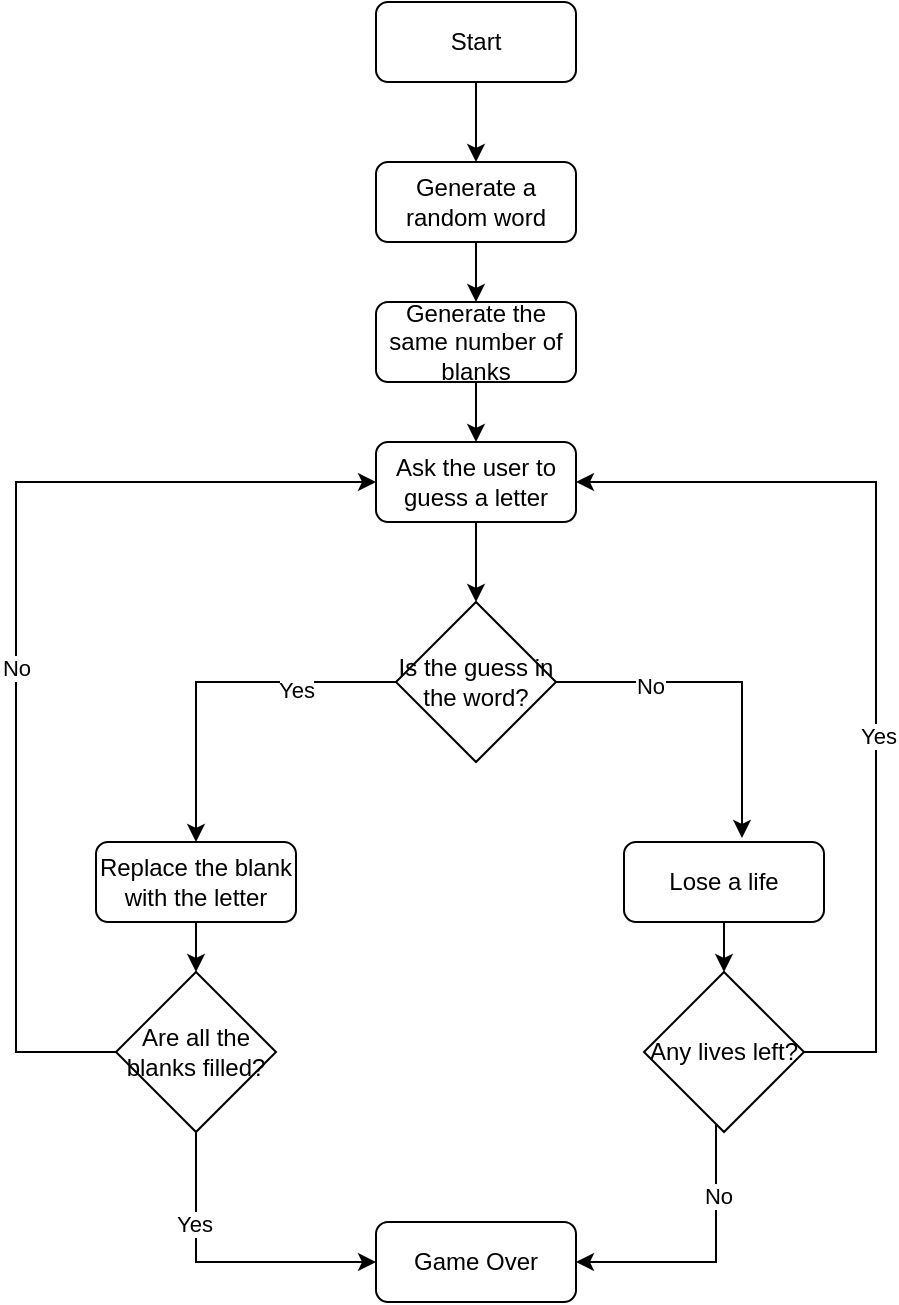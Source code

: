 <mxfile version="24.4.0" type="device">
  <diagram name="Page-1" id="rWS8M4wVrsPVCuwFacmI">
    <mxGraphModel dx="597" dy="642" grid="1" gridSize="10" guides="1" tooltips="1" connect="1" arrows="1" fold="1" page="1" pageScale="1" pageWidth="827" pageHeight="1169" math="0" shadow="0">
      <root>
        <mxCell id="0" />
        <mxCell id="1" parent="0" />
        <mxCell id="Eizu3-5CYj6l6nNDK07D-3" value="" style="edgeStyle=orthogonalEdgeStyle;rounded=0;orthogonalLoop=1;jettySize=auto;html=1;" edge="1" parent="1" source="Eizu3-5CYj6l6nNDK07D-1" target="Eizu3-5CYj6l6nNDK07D-2">
          <mxGeometry relative="1" as="geometry" />
        </mxCell>
        <mxCell id="Eizu3-5CYj6l6nNDK07D-1" value="&lt;div&gt;Start&lt;/div&gt;" style="rounded=1;whiteSpace=wrap;html=1;" vertex="1" parent="1">
          <mxGeometry x="240" y="20" width="100" height="40" as="geometry" />
        </mxCell>
        <mxCell id="Eizu3-5CYj6l6nNDK07D-5" value="" style="edgeStyle=orthogonalEdgeStyle;rounded=0;orthogonalLoop=1;jettySize=auto;html=1;" edge="1" parent="1" source="Eizu3-5CYj6l6nNDK07D-2" target="Eizu3-5CYj6l6nNDK07D-4">
          <mxGeometry relative="1" as="geometry" />
        </mxCell>
        <mxCell id="Eizu3-5CYj6l6nNDK07D-2" value="Generate a random word" style="rounded=1;whiteSpace=wrap;html=1;" vertex="1" parent="1">
          <mxGeometry x="240" y="100" width="100" height="40" as="geometry" />
        </mxCell>
        <mxCell id="Eizu3-5CYj6l6nNDK07D-7" value="" style="edgeStyle=orthogonalEdgeStyle;rounded=0;orthogonalLoop=1;jettySize=auto;html=1;" edge="1" parent="1" source="Eizu3-5CYj6l6nNDK07D-4" target="Eizu3-5CYj6l6nNDK07D-6">
          <mxGeometry relative="1" as="geometry" />
        </mxCell>
        <mxCell id="Eizu3-5CYj6l6nNDK07D-4" value="Generate the same number of blanks" style="rounded=1;whiteSpace=wrap;html=1;" vertex="1" parent="1">
          <mxGeometry x="240" y="170" width="100" height="40" as="geometry" />
        </mxCell>
        <mxCell id="Eizu3-5CYj6l6nNDK07D-9" value="" style="edgeStyle=orthogonalEdgeStyle;rounded=0;orthogonalLoop=1;jettySize=auto;html=1;" edge="1" parent="1" source="Eizu3-5CYj6l6nNDK07D-6" target="Eizu3-5CYj6l6nNDK07D-8">
          <mxGeometry relative="1" as="geometry" />
        </mxCell>
        <mxCell id="Eizu3-5CYj6l6nNDK07D-6" value="Ask the user to guess a letter" style="rounded=1;whiteSpace=wrap;html=1;" vertex="1" parent="1">
          <mxGeometry x="240" y="240" width="100" height="40" as="geometry" />
        </mxCell>
        <mxCell id="Eizu3-5CYj6l6nNDK07D-11" style="edgeStyle=orthogonalEdgeStyle;rounded=0;orthogonalLoop=1;jettySize=auto;html=1;entryX=0.5;entryY=0;entryDx=0;entryDy=0;" edge="1" parent="1" source="Eizu3-5CYj6l6nNDK07D-8" target="Eizu3-5CYj6l6nNDK07D-10">
          <mxGeometry relative="1" as="geometry" />
        </mxCell>
        <mxCell id="Eizu3-5CYj6l6nNDK07D-12" value="Yes" style="edgeLabel;html=1;align=center;verticalAlign=middle;resizable=0;points=[];" vertex="1" connectable="0" parent="Eizu3-5CYj6l6nNDK07D-11">
          <mxGeometry x="-0.444" y="4" relative="1" as="geometry">
            <mxPoint as="offset" />
          </mxGeometry>
        </mxCell>
        <mxCell id="Eizu3-5CYj6l6nNDK07D-8" value="Is the guess in the word?" style="rhombus;whiteSpace=wrap;html=1;" vertex="1" parent="1">
          <mxGeometry x="250" y="320" width="80" height="80" as="geometry" />
        </mxCell>
        <mxCell id="Eizu3-5CYj6l6nNDK07D-17" value="" style="edgeStyle=orthogonalEdgeStyle;rounded=0;orthogonalLoop=1;jettySize=auto;html=1;" edge="1" parent="1" source="Eizu3-5CYj6l6nNDK07D-10" target="Eizu3-5CYj6l6nNDK07D-16">
          <mxGeometry relative="1" as="geometry" />
        </mxCell>
        <mxCell id="Eizu3-5CYj6l6nNDK07D-10" value="Replace the blank with the letter" style="rounded=1;whiteSpace=wrap;html=1;" vertex="1" parent="1">
          <mxGeometry x="100" y="440" width="100" height="40" as="geometry" />
        </mxCell>
        <mxCell id="Eizu3-5CYj6l6nNDK07D-21" value="" style="edgeStyle=orthogonalEdgeStyle;rounded=0;orthogonalLoop=1;jettySize=auto;html=1;" edge="1" parent="1" source="Eizu3-5CYj6l6nNDK07D-13" target="Eizu3-5CYj6l6nNDK07D-20">
          <mxGeometry relative="1" as="geometry" />
        </mxCell>
        <mxCell id="Eizu3-5CYj6l6nNDK07D-13" value="Lose a life" style="rounded=1;whiteSpace=wrap;html=1;" vertex="1" parent="1">
          <mxGeometry x="364" y="440" width="100" height="40" as="geometry" />
        </mxCell>
        <mxCell id="Eizu3-5CYj6l6nNDK07D-14" style="edgeStyle=orthogonalEdgeStyle;rounded=0;orthogonalLoop=1;jettySize=auto;html=1;entryX=0.59;entryY=-0.05;entryDx=0;entryDy=0;entryPerimeter=0;" edge="1" parent="1" source="Eizu3-5CYj6l6nNDK07D-8" target="Eizu3-5CYj6l6nNDK07D-13">
          <mxGeometry relative="1" as="geometry" />
        </mxCell>
        <mxCell id="Eizu3-5CYj6l6nNDK07D-15" value="No" style="edgeLabel;html=1;align=center;verticalAlign=middle;resizable=0;points=[];" vertex="1" connectable="0" parent="Eizu3-5CYj6l6nNDK07D-14">
          <mxGeometry x="-0.45" y="-2" relative="1" as="geometry">
            <mxPoint as="offset" />
          </mxGeometry>
        </mxCell>
        <mxCell id="Eizu3-5CYj6l6nNDK07D-18" style="edgeStyle=orthogonalEdgeStyle;rounded=0;orthogonalLoop=1;jettySize=auto;html=1;entryX=0;entryY=0.5;entryDx=0;entryDy=0;" edge="1" parent="1" source="Eizu3-5CYj6l6nNDK07D-16" target="Eizu3-5CYj6l6nNDK07D-6">
          <mxGeometry relative="1" as="geometry">
            <Array as="points">
              <mxPoint x="60" y="545" />
              <mxPoint x="60" y="260" />
            </Array>
          </mxGeometry>
        </mxCell>
        <mxCell id="Eizu3-5CYj6l6nNDK07D-19" value="No" style="edgeLabel;html=1;align=center;verticalAlign=middle;resizable=0;points=[];" vertex="1" connectable="0" parent="Eizu3-5CYj6l6nNDK07D-18">
          <mxGeometry x="-0.06" relative="1" as="geometry">
            <mxPoint as="offset" />
          </mxGeometry>
        </mxCell>
        <mxCell id="Eizu3-5CYj6l6nNDK07D-27" style="edgeStyle=orthogonalEdgeStyle;rounded=0;orthogonalLoop=1;jettySize=auto;html=1;entryX=0;entryY=0.5;entryDx=0;entryDy=0;" edge="1" parent="1" source="Eizu3-5CYj6l6nNDK07D-16" target="Eizu3-5CYj6l6nNDK07D-25">
          <mxGeometry relative="1" as="geometry">
            <Array as="points">
              <mxPoint x="150" y="650" />
            </Array>
          </mxGeometry>
        </mxCell>
        <mxCell id="Eizu3-5CYj6l6nNDK07D-28" value="Yes" style="edgeLabel;html=1;align=center;verticalAlign=middle;resizable=0;points=[];" vertex="1" connectable="0" parent="Eizu3-5CYj6l6nNDK07D-27">
          <mxGeometry x="-0.406" y="-1" relative="1" as="geometry">
            <mxPoint as="offset" />
          </mxGeometry>
        </mxCell>
        <mxCell id="Eizu3-5CYj6l6nNDK07D-16" value="Are all the blanks filled?" style="rhombus;whiteSpace=wrap;html=1;" vertex="1" parent="1">
          <mxGeometry x="110" y="505" width="80" height="80" as="geometry" />
        </mxCell>
        <mxCell id="Eizu3-5CYj6l6nNDK07D-23" style="edgeStyle=orthogonalEdgeStyle;rounded=0;orthogonalLoop=1;jettySize=auto;html=1;entryX=1;entryY=0.5;entryDx=0;entryDy=0;" edge="1" parent="1" source="Eizu3-5CYj6l6nNDK07D-20" target="Eizu3-5CYj6l6nNDK07D-6">
          <mxGeometry relative="1" as="geometry">
            <Array as="points">
              <mxPoint x="490" y="545" />
              <mxPoint x="490" y="260" />
            </Array>
          </mxGeometry>
        </mxCell>
        <mxCell id="Eizu3-5CYj6l6nNDK07D-24" value="Yes" style="edgeLabel;html=1;align=center;verticalAlign=middle;resizable=0;points=[];" vertex="1" connectable="0" parent="Eizu3-5CYj6l6nNDK07D-23">
          <mxGeometry x="-0.176" y="-1" relative="1" as="geometry">
            <mxPoint as="offset" />
          </mxGeometry>
        </mxCell>
        <mxCell id="Eizu3-5CYj6l6nNDK07D-29" style="edgeStyle=orthogonalEdgeStyle;rounded=0;orthogonalLoop=1;jettySize=auto;html=1;entryX=1;entryY=0.5;entryDx=0;entryDy=0;" edge="1" parent="1" source="Eizu3-5CYj6l6nNDK07D-20" target="Eizu3-5CYj6l6nNDK07D-25">
          <mxGeometry relative="1" as="geometry">
            <Array as="points">
              <mxPoint x="410" y="650" />
            </Array>
          </mxGeometry>
        </mxCell>
        <mxCell id="Eizu3-5CYj6l6nNDK07D-30" value="No" style="edgeLabel;html=1;align=center;verticalAlign=middle;resizable=0;points=[];" vertex="1" connectable="0" parent="Eizu3-5CYj6l6nNDK07D-29">
          <mxGeometry x="-0.482" y="1" relative="1" as="geometry">
            <mxPoint as="offset" />
          </mxGeometry>
        </mxCell>
        <mxCell id="Eizu3-5CYj6l6nNDK07D-20" value="Any lives left?" style="rhombus;whiteSpace=wrap;html=1;" vertex="1" parent="1">
          <mxGeometry x="374" y="505" width="80" height="80" as="geometry" />
        </mxCell>
        <mxCell id="Eizu3-5CYj6l6nNDK07D-25" value="Game Over" style="rounded=1;whiteSpace=wrap;html=1;" vertex="1" parent="1">
          <mxGeometry x="240" y="630" width="100" height="40" as="geometry" />
        </mxCell>
      </root>
    </mxGraphModel>
  </diagram>
</mxfile>
